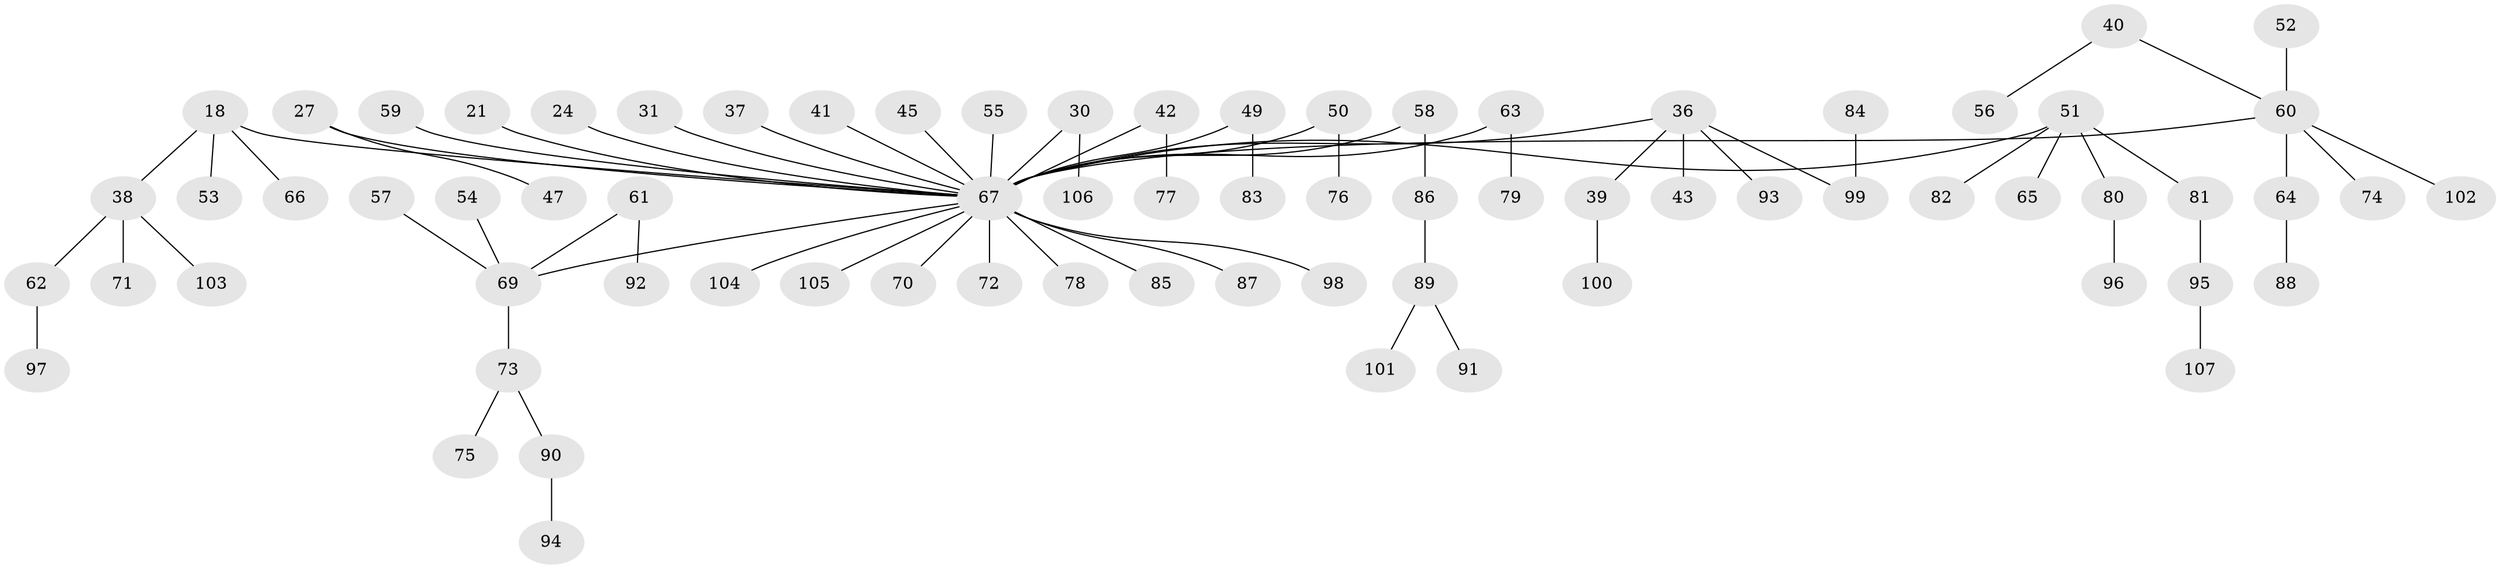 // original degree distribution, {6: 0.018691588785046728, 12: 0.009345794392523364, 4: 0.04672897196261682, 3: 0.102803738317757, 2: 0.2897196261682243, 5: 0.037383177570093455, 1: 0.4953271028037383}
// Generated by graph-tools (version 1.1) at 2025/55/03/04/25 21:55:38]
// undirected, 74 vertices, 73 edges
graph export_dot {
graph [start="1"]
  node [color=gray90,style=filled];
  18;
  21;
  24;
  27;
  30;
  31;
  36 [super="+11"];
  37;
  38 [super="+28"];
  39;
  40;
  41;
  42;
  43;
  45;
  47;
  49 [super="+33"];
  50;
  51 [super="+48"];
  52;
  53;
  54;
  55;
  56;
  57;
  58;
  59;
  60 [super="+46+22"];
  61;
  62;
  63;
  64;
  65;
  66;
  67 [super="+35+34+20"];
  69 [super="+44+25"];
  70;
  71;
  72;
  73 [super="+68"];
  74;
  75;
  76;
  77;
  78;
  79;
  80;
  81;
  82;
  83;
  84;
  85;
  86;
  87;
  88;
  89;
  90;
  91;
  92;
  93;
  94;
  95;
  96;
  97;
  98;
  99 [super="+14"];
  100;
  101;
  102;
  103;
  104;
  105;
  106;
  107;
  18 -- 53;
  18 -- 66;
  18 -- 38;
  18 -- 67;
  21 -- 67;
  24 -- 67;
  27 -- 47;
  27 -- 67;
  30 -- 106;
  30 -- 67;
  31 -- 67;
  36 -- 93;
  36 -- 39;
  36 -- 43;
  36 -- 99;
  36 -- 67;
  37 -- 67;
  38 -- 103;
  38 -- 71;
  38 -- 62;
  39 -- 100;
  40 -- 56;
  40 -- 60;
  41 -- 67;
  42 -- 77;
  42 -- 67;
  45 -- 67;
  49 -- 83;
  49 -- 67;
  50 -- 76;
  50 -- 67;
  51 -- 65;
  51 -- 82;
  51 -- 80;
  51 -- 81;
  51 -- 67;
  52 -- 60;
  54 -- 69;
  55 -- 67;
  57 -- 69;
  58 -- 86;
  58 -- 67;
  59 -- 67;
  60 -- 74;
  60 -- 102;
  60 -- 67;
  60 -- 64;
  61 -- 92;
  61 -- 69;
  62 -- 97;
  63 -- 79;
  63 -- 67;
  64 -- 88;
  67 -- 70;
  67 -- 72;
  67 -- 78;
  67 -- 85;
  67 -- 87;
  67 -- 98;
  67 -- 104;
  67 -- 105;
  67 -- 69;
  69 -- 73;
  73 -- 90;
  73 -- 75;
  80 -- 96;
  81 -- 95;
  84 -- 99;
  86 -- 89;
  89 -- 91;
  89 -- 101;
  90 -- 94;
  95 -- 107;
}
